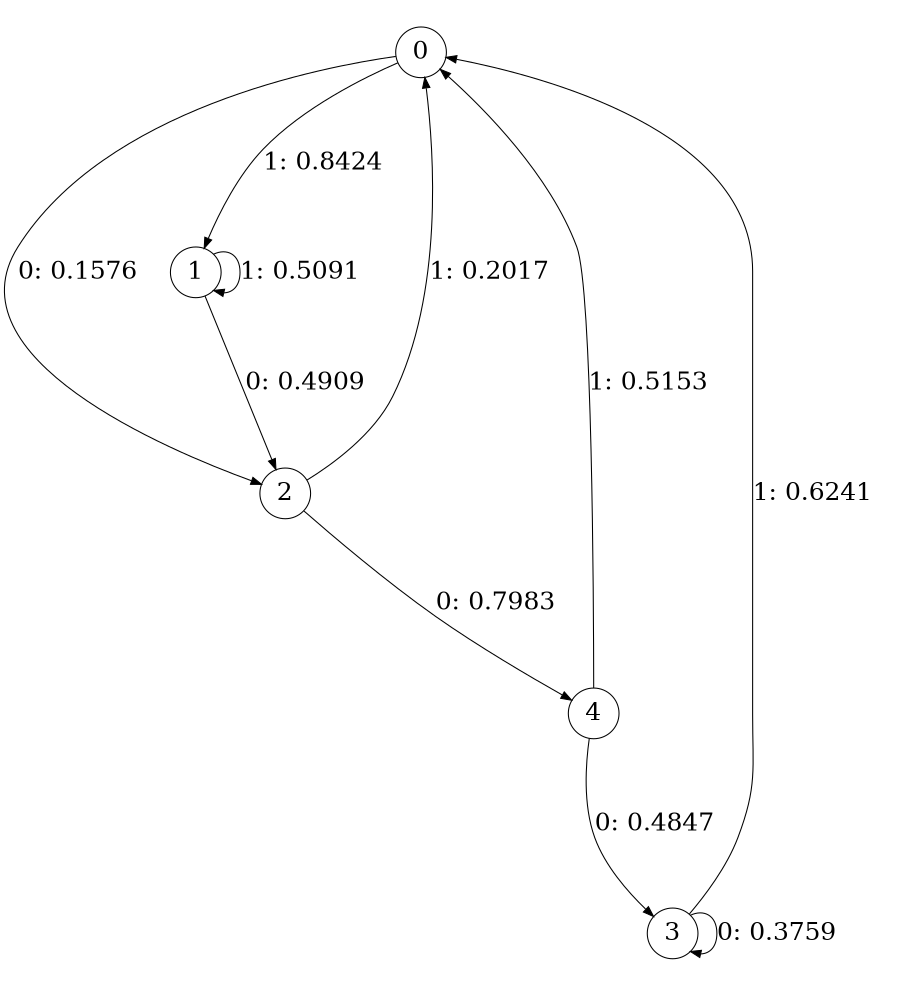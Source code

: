 digraph "ch13faceL3" {
size = "6,8.5";
ratio = "fill";
node [shape = circle];
node [fontsize = 24];
edge [fontsize = 24];
0 -> 2 [label = "0: 0.1576   "];
0 -> 1 [label = "1: 0.8424   "];
1 -> 2 [label = "0: 0.4909   "];
1 -> 1 [label = "1: 0.5091   "];
2 -> 4 [label = "0: 0.7983   "];
2 -> 0 [label = "1: 0.2017   "];
3 -> 3 [label = "0: 0.3759   "];
3 -> 0 [label = "1: 0.6241   "];
4 -> 3 [label = "0: 0.4847   "];
4 -> 0 [label = "1: 0.5153   "];
}